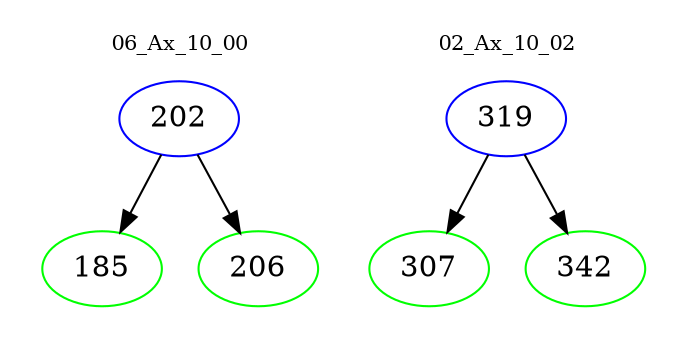 digraph{
subgraph cluster_0 {
color = white
label = "06_Ax_10_00";
fontsize=10;
T0_202 [label="202", color="blue"]
T0_202 -> T0_185 [color="black"]
T0_185 [label="185", color="green"]
T0_202 -> T0_206 [color="black"]
T0_206 [label="206", color="green"]
}
subgraph cluster_1 {
color = white
label = "02_Ax_10_02";
fontsize=10;
T1_319 [label="319", color="blue"]
T1_319 -> T1_307 [color="black"]
T1_307 [label="307", color="green"]
T1_319 -> T1_342 [color="black"]
T1_342 [label="342", color="green"]
}
}
